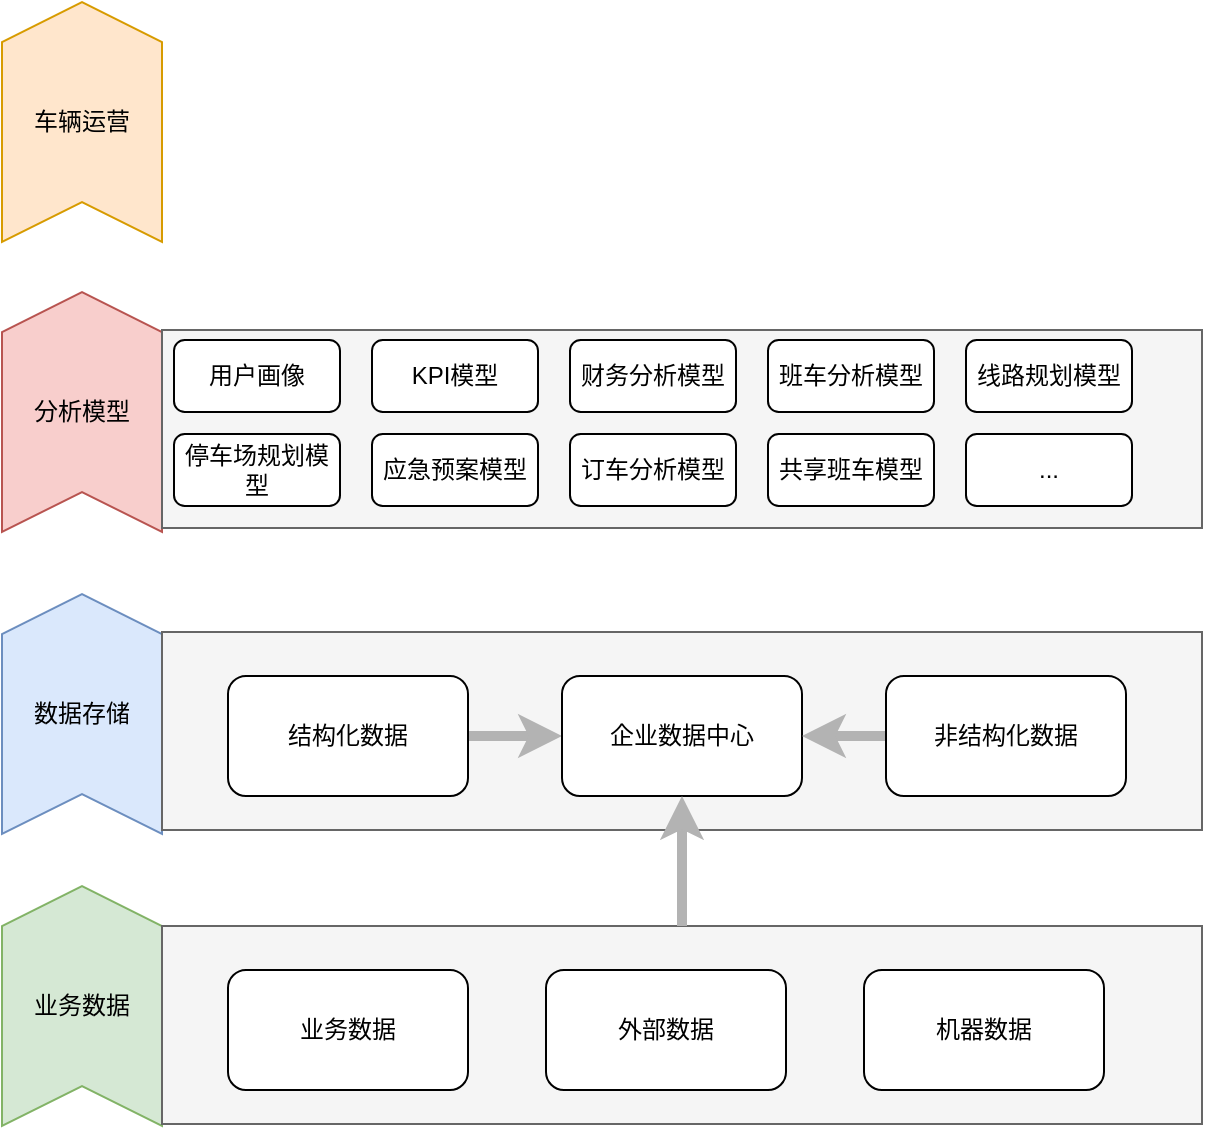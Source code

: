 <mxfile version="17.4.6" type="github">
  <diagram id="0KNjnh5CUpGkUl006Qsv" name="Page-1">
    <mxGraphModel dx="1822" dy="762" grid="0" gridSize="10" guides="1" tooltips="1" connect="1" arrows="1" fold="1" page="0" pageScale="1" pageWidth="827" pageHeight="1169" math="0" shadow="0">
      <root>
        <mxCell id="0" />
        <mxCell id="1" parent="0" />
        <mxCell id="SLfwVvsUGQPiuo8CjVY6-1" value="业务数据" style="shape=step;perimeter=stepPerimeter;whiteSpace=wrap;html=1;fixedSize=1;direction=north;fillColor=#d5e8d4;strokeColor=#82b366;" vertex="1" parent="1">
          <mxGeometry x="-112" y="465" width="80" height="120" as="geometry" />
        </mxCell>
        <mxCell id="SLfwVvsUGQPiuo8CjVY6-2" value="数据存储" style="shape=step;perimeter=stepPerimeter;whiteSpace=wrap;html=1;fixedSize=1;direction=north;fillColor=#dae8fc;strokeColor=#6c8ebf;" vertex="1" parent="1">
          <mxGeometry x="-112" y="319" width="80" height="120" as="geometry" />
        </mxCell>
        <mxCell id="SLfwVvsUGQPiuo8CjVY6-3" value="分析模型" style="shape=step;perimeter=stepPerimeter;whiteSpace=wrap;html=1;fixedSize=1;direction=north;fillColor=#f8cecc;strokeColor=#b85450;" vertex="1" parent="1">
          <mxGeometry x="-112" y="168" width="80" height="120" as="geometry" />
        </mxCell>
        <mxCell id="SLfwVvsUGQPiuo8CjVY6-4" value="车辆运营" style="shape=step;perimeter=stepPerimeter;whiteSpace=wrap;html=1;fixedSize=1;direction=north;fillColor=#ffe6cc;strokeColor=#d79b00;" vertex="1" parent="1">
          <mxGeometry x="-112" y="23" width="80" height="120" as="geometry" />
        </mxCell>
        <mxCell id="SLfwVvsUGQPiuo8CjVY6-5" value="" style="rounded=0;whiteSpace=wrap;html=1;fillColor=#f5f5f5;fontColor=#333333;strokeColor=#666666;" vertex="1" parent="1">
          <mxGeometry x="-32" y="485" width="520" height="99" as="geometry" />
        </mxCell>
        <mxCell id="SLfwVvsUGQPiuo8CjVY6-7" value="业务数据" style="rounded=1;whiteSpace=wrap;html=1;" vertex="1" parent="1">
          <mxGeometry x="1" y="507" width="120" height="60" as="geometry" />
        </mxCell>
        <mxCell id="SLfwVvsUGQPiuo8CjVY6-8" value="外部数据" style="rounded=1;whiteSpace=wrap;html=1;" vertex="1" parent="1">
          <mxGeometry x="160" y="507" width="120" height="60" as="geometry" />
        </mxCell>
        <mxCell id="SLfwVvsUGQPiuo8CjVY6-9" value="机器数据" style="rounded=1;whiteSpace=wrap;html=1;" vertex="1" parent="1">
          <mxGeometry x="319" y="507" width="120" height="60" as="geometry" />
        </mxCell>
        <mxCell id="SLfwVvsUGQPiuo8CjVY6-10" value="" style="rounded=0;whiteSpace=wrap;html=1;fillColor=#f5f5f5;fontColor=#333333;strokeColor=#666666;" vertex="1" parent="1">
          <mxGeometry x="-32" y="338" width="520" height="99" as="geometry" />
        </mxCell>
        <mxCell id="SLfwVvsUGQPiuo8CjVY6-18" style="edgeStyle=orthogonalEdgeStyle;rounded=0;orthogonalLoop=1;jettySize=auto;html=1;entryX=0;entryY=0.5;entryDx=0;entryDy=0;strokeColor=#B3B3B3;strokeWidth=5;" edge="1" parent="1" source="SLfwVvsUGQPiuo8CjVY6-11" target="SLfwVvsUGQPiuo8CjVY6-12">
          <mxGeometry relative="1" as="geometry" />
        </mxCell>
        <mxCell id="SLfwVvsUGQPiuo8CjVY6-11" value="结构化数据" style="rounded=1;whiteSpace=wrap;html=1;" vertex="1" parent="1">
          <mxGeometry x="1" y="360" width="120" height="60" as="geometry" />
        </mxCell>
        <mxCell id="SLfwVvsUGQPiuo8CjVY6-12" value="企业数据中心" style="rounded=1;whiteSpace=wrap;html=1;" vertex="1" parent="1">
          <mxGeometry x="168" y="360" width="120" height="60" as="geometry" />
        </mxCell>
        <mxCell id="SLfwVvsUGQPiuo8CjVY6-19" style="edgeStyle=orthogonalEdgeStyle;rounded=0;orthogonalLoop=1;jettySize=auto;html=1;entryX=1;entryY=0.5;entryDx=0;entryDy=0;strokeColor=#B3B3B3;strokeWidth=5;" edge="1" parent="1" source="SLfwVvsUGQPiuo8CjVY6-13" target="SLfwVvsUGQPiuo8CjVY6-12">
          <mxGeometry relative="1" as="geometry" />
        </mxCell>
        <mxCell id="SLfwVvsUGQPiuo8CjVY6-13" value="非结构化数据" style="rounded=1;whiteSpace=wrap;html=1;" vertex="1" parent="1">
          <mxGeometry x="330" y="360" width="120" height="60" as="geometry" />
        </mxCell>
        <mxCell id="SLfwVvsUGQPiuo8CjVY6-17" style="edgeStyle=orthogonalEdgeStyle;rounded=0;orthogonalLoop=1;jettySize=auto;html=1;strokeWidth=5;strokeColor=#B3B3B3;" edge="1" parent="1" source="SLfwVvsUGQPiuo8CjVY6-5" target="SLfwVvsUGQPiuo8CjVY6-12">
          <mxGeometry relative="1" as="geometry" />
        </mxCell>
        <mxCell id="SLfwVvsUGQPiuo8CjVY6-20" value="" style="rounded=0;whiteSpace=wrap;html=1;fillColor=#f5f5f5;fontColor=#333333;strokeColor=#666666;" vertex="1" parent="1">
          <mxGeometry x="-32" y="187" width="520" height="99" as="geometry" />
        </mxCell>
        <mxCell id="SLfwVvsUGQPiuo8CjVY6-21" value="用户画像" style="rounded=1;whiteSpace=wrap;html=1;" vertex="1" parent="1">
          <mxGeometry x="-26" y="192" width="83" height="36" as="geometry" />
        </mxCell>
        <mxCell id="SLfwVvsUGQPiuo8CjVY6-22" value="KPI模型" style="rounded=1;whiteSpace=wrap;html=1;" vertex="1" parent="1">
          <mxGeometry x="73" y="192" width="83" height="36" as="geometry" />
        </mxCell>
        <mxCell id="SLfwVvsUGQPiuo8CjVY6-23" value="财务分析模型" style="rounded=1;whiteSpace=wrap;html=1;" vertex="1" parent="1">
          <mxGeometry x="172" y="192" width="83" height="36" as="geometry" />
        </mxCell>
        <mxCell id="SLfwVvsUGQPiuo8CjVY6-24" value="班车分析模型" style="rounded=1;whiteSpace=wrap;html=1;" vertex="1" parent="1">
          <mxGeometry x="271" y="192" width="83" height="36" as="geometry" />
        </mxCell>
        <mxCell id="SLfwVvsUGQPiuo8CjVY6-25" value="线路规划模型" style="rounded=1;whiteSpace=wrap;html=1;" vertex="1" parent="1">
          <mxGeometry x="370" y="192" width="83" height="36" as="geometry" />
        </mxCell>
        <mxCell id="SLfwVvsUGQPiuo8CjVY6-26" value="停车场规划模型" style="rounded=1;whiteSpace=wrap;html=1;" vertex="1" parent="1">
          <mxGeometry x="-26" y="239" width="83" height="36" as="geometry" />
        </mxCell>
        <mxCell id="SLfwVvsUGQPiuo8CjVY6-27" value="应急预案模型" style="rounded=1;whiteSpace=wrap;html=1;" vertex="1" parent="1">
          <mxGeometry x="73" y="239" width="83" height="36" as="geometry" />
        </mxCell>
        <mxCell id="SLfwVvsUGQPiuo8CjVY6-28" value="订车分析模型" style="rounded=1;whiteSpace=wrap;html=1;" vertex="1" parent="1">
          <mxGeometry x="172" y="239" width="83" height="36" as="geometry" />
        </mxCell>
        <mxCell id="SLfwVvsUGQPiuo8CjVY6-29" value="共享班车模型" style="rounded=1;whiteSpace=wrap;html=1;" vertex="1" parent="1">
          <mxGeometry x="271" y="239" width="83" height="36" as="geometry" />
        </mxCell>
        <mxCell id="SLfwVvsUGQPiuo8CjVY6-30" value="..." style="rounded=1;whiteSpace=wrap;html=1;" vertex="1" parent="1">
          <mxGeometry x="370" y="239" width="83" height="36" as="geometry" />
        </mxCell>
      </root>
    </mxGraphModel>
  </diagram>
</mxfile>
